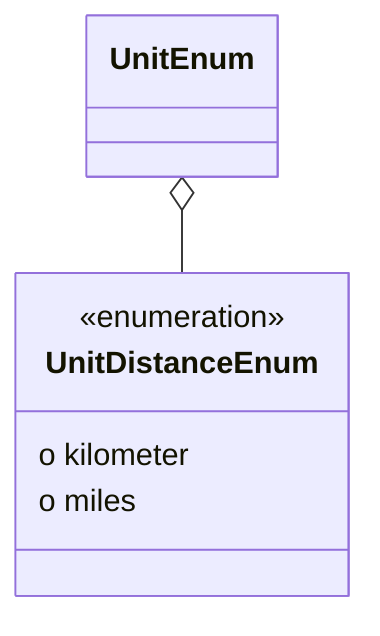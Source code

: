 classDiagram
UnitEnum o-- UnitDistanceEnum
  class UnitDistanceEnum {
<<enumeration>>
  o kilometer
  o miles
}